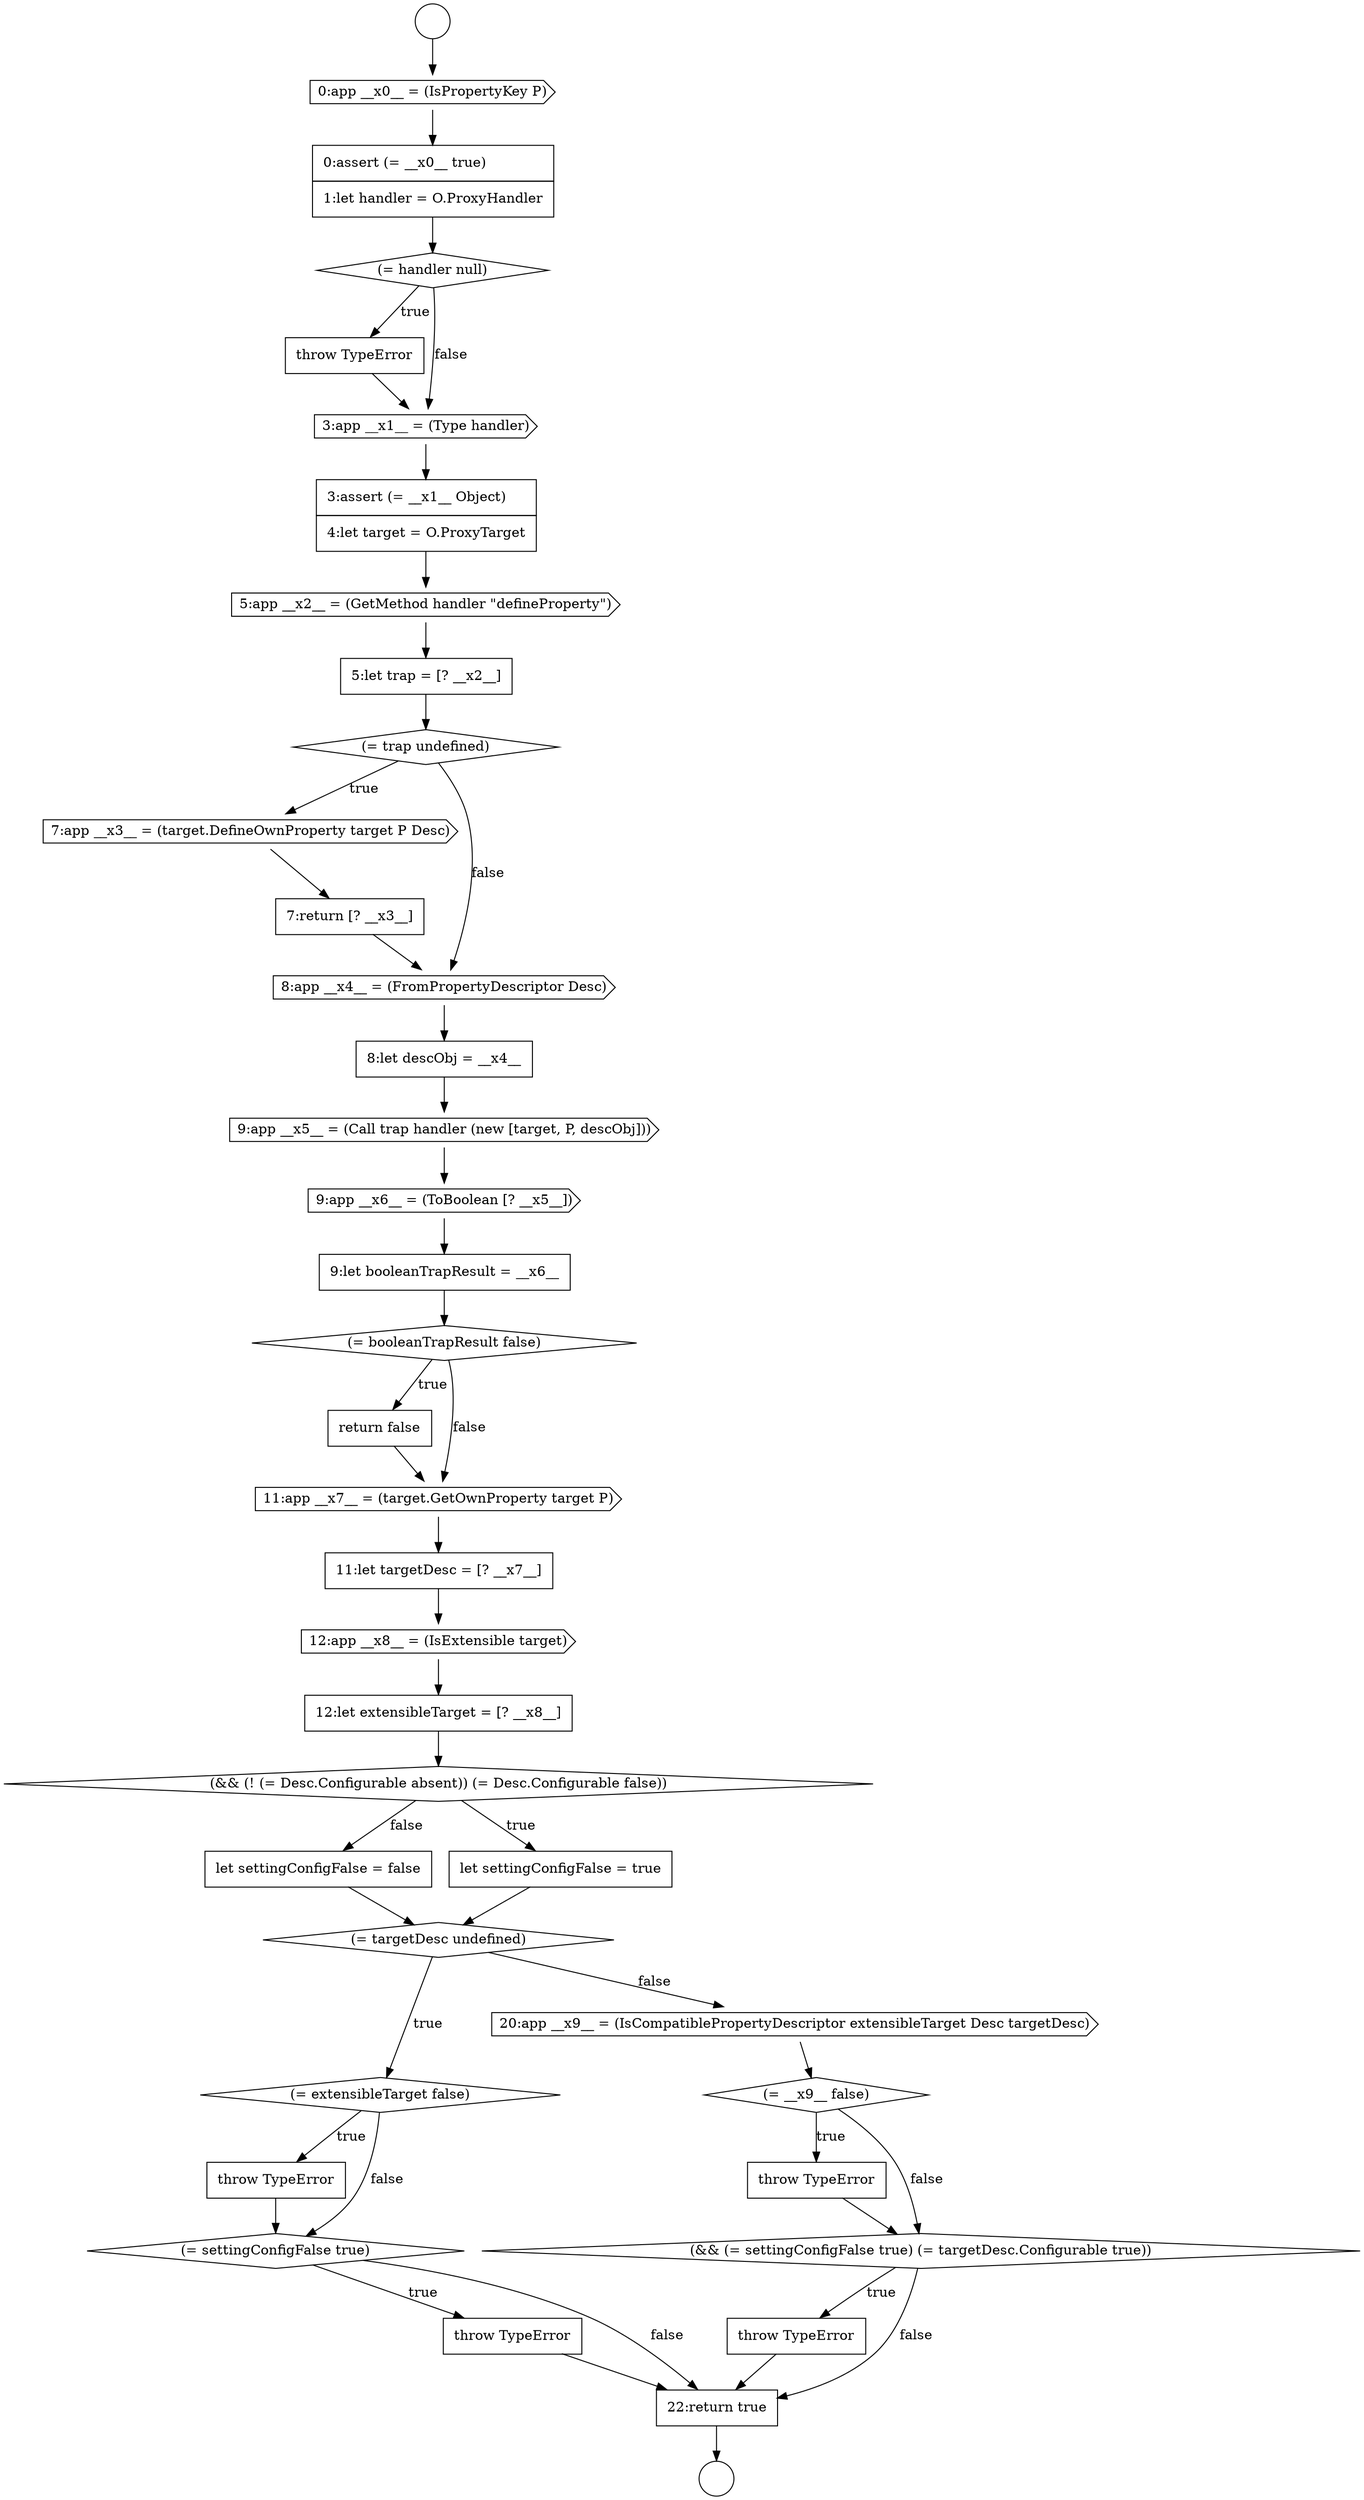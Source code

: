 digraph {
  node3012 [shape=none, margin=0, label=<<font color="black">
    <table border="0" cellborder="1" cellspacing="0" cellpadding="10">
      <tr><td align="left">let settingConfigFalse = false</td></tr>
    </table>
  </font>> color="black" fillcolor="white" style=filled]
  node2996 [shape=diamond, label=<<font color="black">(= trap undefined)</font>> color="black" fillcolor="white" style=filled]
  node3011 [shape=none, margin=0, label=<<font color="black">
    <table border="0" cellborder="1" cellspacing="0" cellpadding="10">
      <tr><td align="left">let settingConfigFalse = true</td></tr>
    </table>
  </font>> color="black" fillcolor="white" style=filled]
  node3005 [shape=none, margin=0, label=<<font color="black">
    <table border="0" cellborder="1" cellspacing="0" cellpadding="10">
      <tr><td align="left">return false</td></tr>
    </table>
  </font>> color="black" fillcolor="white" style=filled]
  node2995 [shape=none, margin=0, label=<<font color="black">
    <table border="0" cellborder="1" cellspacing="0" cellpadding="10">
      <tr><td align="left">5:let trap = [? __x2__]</td></tr>
    </table>
  </font>> color="black" fillcolor="white" style=filled]
  node2991 [shape=none, margin=0, label=<<font color="black">
    <table border="0" cellborder="1" cellspacing="0" cellpadding="10">
      <tr><td align="left">throw TypeError</td></tr>
    </table>
  </font>> color="black" fillcolor="white" style=filled]
  node2987 [shape=circle label=" " color="black" fillcolor="white" style=filled]
  node3006 [shape=cds, label=<<font color="black">11:app __x7__ = (target.GetOwnProperty target P)</font>> color="black" fillcolor="white" style=filled]
  node3019 [shape=diamond, label=<<font color="black">(= __x9__ false)</font>> color="black" fillcolor="white" style=filled]
  node2997 [shape=cds, label=<<font color="black">7:app __x3__ = (target.DefineOwnProperty target P Desc)</font>> color="black" fillcolor="white" style=filled]
  node3015 [shape=none, margin=0, label=<<font color="black">
    <table border="0" cellborder="1" cellspacing="0" cellpadding="10">
      <tr><td align="left">throw TypeError</td></tr>
    </table>
  </font>> color="black" fillcolor="white" style=filled]
  node3020 [shape=none, margin=0, label=<<font color="black">
    <table border="0" cellborder="1" cellspacing="0" cellpadding="10">
      <tr><td align="left">throw TypeError</td></tr>
    </table>
  </font>> color="black" fillcolor="white" style=filled]
  node3021 [shape=diamond, label=<<font color="black">(&amp;&amp; (= settingConfigFalse true) (= targetDesc.Configurable true))</font>> color="black" fillcolor="white" style=filled]
  node3008 [shape=cds, label=<<font color="black">12:app __x8__ = (IsExtensible target)</font>> color="black" fillcolor="white" style=filled]
  node3017 [shape=none, margin=0, label=<<font color="black">
    <table border="0" cellborder="1" cellspacing="0" cellpadding="10">
      <tr><td align="left">throw TypeError</td></tr>
    </table>
  </font>> color="black" fillcolor="white" style=filled]
  node3004 [shape=diamond, label=<<font color="black">(= booleanTrapResult false)</font>> color="black" fillcolor="white" style=filled]
  node3014 [shape=diamond, label=<<font color="black">(= extensibleTarget false)</font>> color="black" fillcolor="white" style=filled]
  node2989 [shape=none, margin=0, label=<<font color="black">
    <table border="0" cellborder="1" cellspacing="0" cellpadding="10">
      <tr><td align="left">0:assert (= __x0__ true)</td></tr>
      <tr><td align="left">1:let handler = O.ProxyHandler</td></tr>
    </table>
  </font>> color="black" fillcolor="white" style=filled]
  node3022 [shape=none, margin=0, label=<<font color="black">
    <table border="0" cellborder="1" cellspacing="0" cellpadding="10">
      <tr><td align="left">throw TypeError</td></tr>
    </table>
  </font>> color="black" fillcolor="white" style=filled]
  node2986 [shape=circle label=" " color="black" fillcolor="white" style=filled]
  node2990 [shape=diamond, label=<<font color="black">(= handler null)</font>> color="black" fillcolor="white" style=filled]
  node3001 [shape=cds, label=<<font color="black">9:app __x5__ = (Call trap handler (new [target, P, descObj]))</font>> color="black" fillcolor="white" style=filled]
  node3018 [shape=cds, label=<<font color="black">20:app __x9__ = (IsCompatiblePropertyDescriptor extensibleTarget Desc targetDesc)</font>> color="black" fillcolor="white" style=filled]
  node3000 [shape=none, margin=0, label=<<font color="black">
    <table border="0" cellborder="1" cellspacing="0" cellpadding="10">
      <tr><td align="left">8:let descObj = __x4__</td></tr>
    </table>
  </font>> color="black" fillcolor="white" style=filled]
  node3010 [shape=diamond, label=<<font color="black">(&amp;&amp; (! (= Desc.Configurable absent)) (= Desc.Configurable false))</font>> color="black" fillcolor="white" style=filled]
  node3023 [shape=none, margin=0, label=<<font color="black">
    <table border="0" cellborder="1" cellspacing="0" cellpadding="10">
      <tr><td align="left">22:return true</td></tr>
    </table>
  </font>> color="black" fillcolor="white" style=filled]
  node3002 [shape=cds, label=<<font color="black">9:app __x6__ = (ToBoolean [? __x5__])</font>> color="black" fillcolor="white" style=filled]
  node3016 [shape=diamond, label=<<font color="black">(= settingConfigFalse true)</font>> color="black" fillcolor="white" style=filled]
  node2999 [shape=cds, label=<<font color="black">8:app __x4__ = (FromPropertyDescriptor Desc)</font>> color="black" fillcolor="white" style=filled]
  node3009 [shape=none, margin=0, label=<<font color="black">
    <table border="0" cellborder="1" cellspacing="0" cellpadding="10">
      <tr><td align="left">12:let extensibleTarget = [? __x8__]</td></tr>
    </table>
  </font>> color="black" fillcolor="white" style=filled]
  node2994 [shape=cds, label=<<font color="black">5:app __x2__ = (GetMethod handler &quot;defineProperty&quot;)</font>> color="black" fillcolor="white" style=filled]
  node2992 [shape=cds, label=<<font color="black">3:app __x1__ = (Type handler)</font>> color="black" fillcolor="white" style=filled]
  node3007 [shape=none, margin=0, label=<<font color="black">
    <table border="0" cellborder="1" cellspacing="0" cellpadding="10">
      <tr><td align="left">11:let targetDesc = [? __x7__]</td></tr>
    </table>
  </font>> color="black" fillcolor="white" style=filled]
  node2988 [shape=cds, label=<<font color="black">0:app __x0__ = (IsPropertyKey P)</font>> color="black" fillcolor="white" style=filled]
  node3003 [shape=none, margin=0, label=<<font color="black">
    <table border="0" cellborder="1" cellspacing="0" cellpadding="10">
      <tr><td align="left">9:let booleanTrapResult = __x6__</td></tr>
    </table>
  </font>> color="black" fillcolor="white" style=filled]
  node3013 [shape=diamond, label=<<font color="black">(= targetDesc undefined)</font>> color="black" fillcolor="white" style=filled]
  node2998 [shape=none, margin=0, label=<<font color="black">
    <table border="0" cellborder="1" cellspacing="0" cellpadding="10">
      <tr><td align="left">7:return [? __x3__]</td></tr>
    </table>
  </font>> color="black" fillcolor="white" style=filled]
  node2993 [shape=none, margin=0, label=<<font color="black">
    <table border="0" cellborder="1" cellspacing="0" cellpadding="10">
      <tr><td align="left">3:assert (= __x1__ Object)</td></tr>
      <tr><td align="left">4:let target = O.ProxyTarget</td></tr>
    </table>
  </font>> color="black" fillcolor="white" style=filled]
  node2995 -> node2996 [ color="black"]
  node3023 -> node2987 [ color="black"]
  node3007 -> node3008 [ color="black"]
  node3014 -> node3015 [label=<<font color="black">true</font>> color="black"]
  node3014 -> node3016 [label=<<font color="black">false</font>> color="black"]
  node3004 -> node3005 [label=<<font color="black">true</font>> color="black"]
  node3004 -> node3006 [label=<<font color="black">false</font>> color="black"]
  node2994 -> node2995 [ color="black"]
  node3017 -> node3023 [ color="black"]
  node2989 -> node2990 [ color="black"]
  node3010 -> node3011 [label=<<font color="black">true</font>> color="black"]
  node3010 -> node3012 [label=<<font color="black">false</font>> color="black"]
  node3020 -> node3021 [ color="black"]
  node2997 -> node2998 [ color="black"]
  node3009 -> node3010 [ color="black"]
  node3003 -> node3004 [ color="black"]
  node2999 -> node3000 [ color="black"]
  node2991 -> node2992 [ color="black"]
  node2996 -> node2997 [label=<<font color="black">true</font>> color="black"]
  node2996 -> node2999 [label=<<font color="black">false</font>> color="black"]
  node2998 -> node2999 [ color="black"]
  node3011 -> node3013 [ color="black"]
  node3005 -> node3006 [ color="black"]
  node3022 -> node3023 [ color="black"]
  node2990 -> node2991 [label=<<font color="black">true</font>> color="black"]
  node2990 -> node2992 [label=<<font color="black">false</font>> color="black"]
  node3002 -> node3003 [ color="black"]
  node3013 -> node3014 [label=<<font color="black">true</font>> color="black"]
  node3013 -> node3018 [label=<<font color="black">false</font>> color="black"]
  node3016 -> node3017 [label=<<font color="black">true</font>> color="black"]
  node3016 -> node3023 [label=<<font color="black">false</font>> color="black"]
  node3019 -> node3020 [label=<<font color="black">true</font>> color="black"]
  node3019 -> node3021 [label=<<font color="black">false</font>> color="black"]
  node3000 -> node3001 [ color="black"]
  node3021 -> node3022 [label=<<font color="black">true</font>> color="black"]
  node3021 -> node3023 [label=<<font color="black">false</font>> color="black"]
  node3001 -> node3002 [ color="black"]
  node3012 -> node3013 [ color="black"]
  node3018 -> node3019 [ color="black"]
  node2988 -> node2989 [ color="black"]
  node2986 -> node2988 [ color="black"]
  node3008 -> node3009 [ color="black"]
  node3006 -> node3007 [ color="black"]
  node2992 -> node2993 [ color="black"]
  node2993 -> node2994 [ color="black"]
  node3015 -> node3016 [ color="black"]
}
